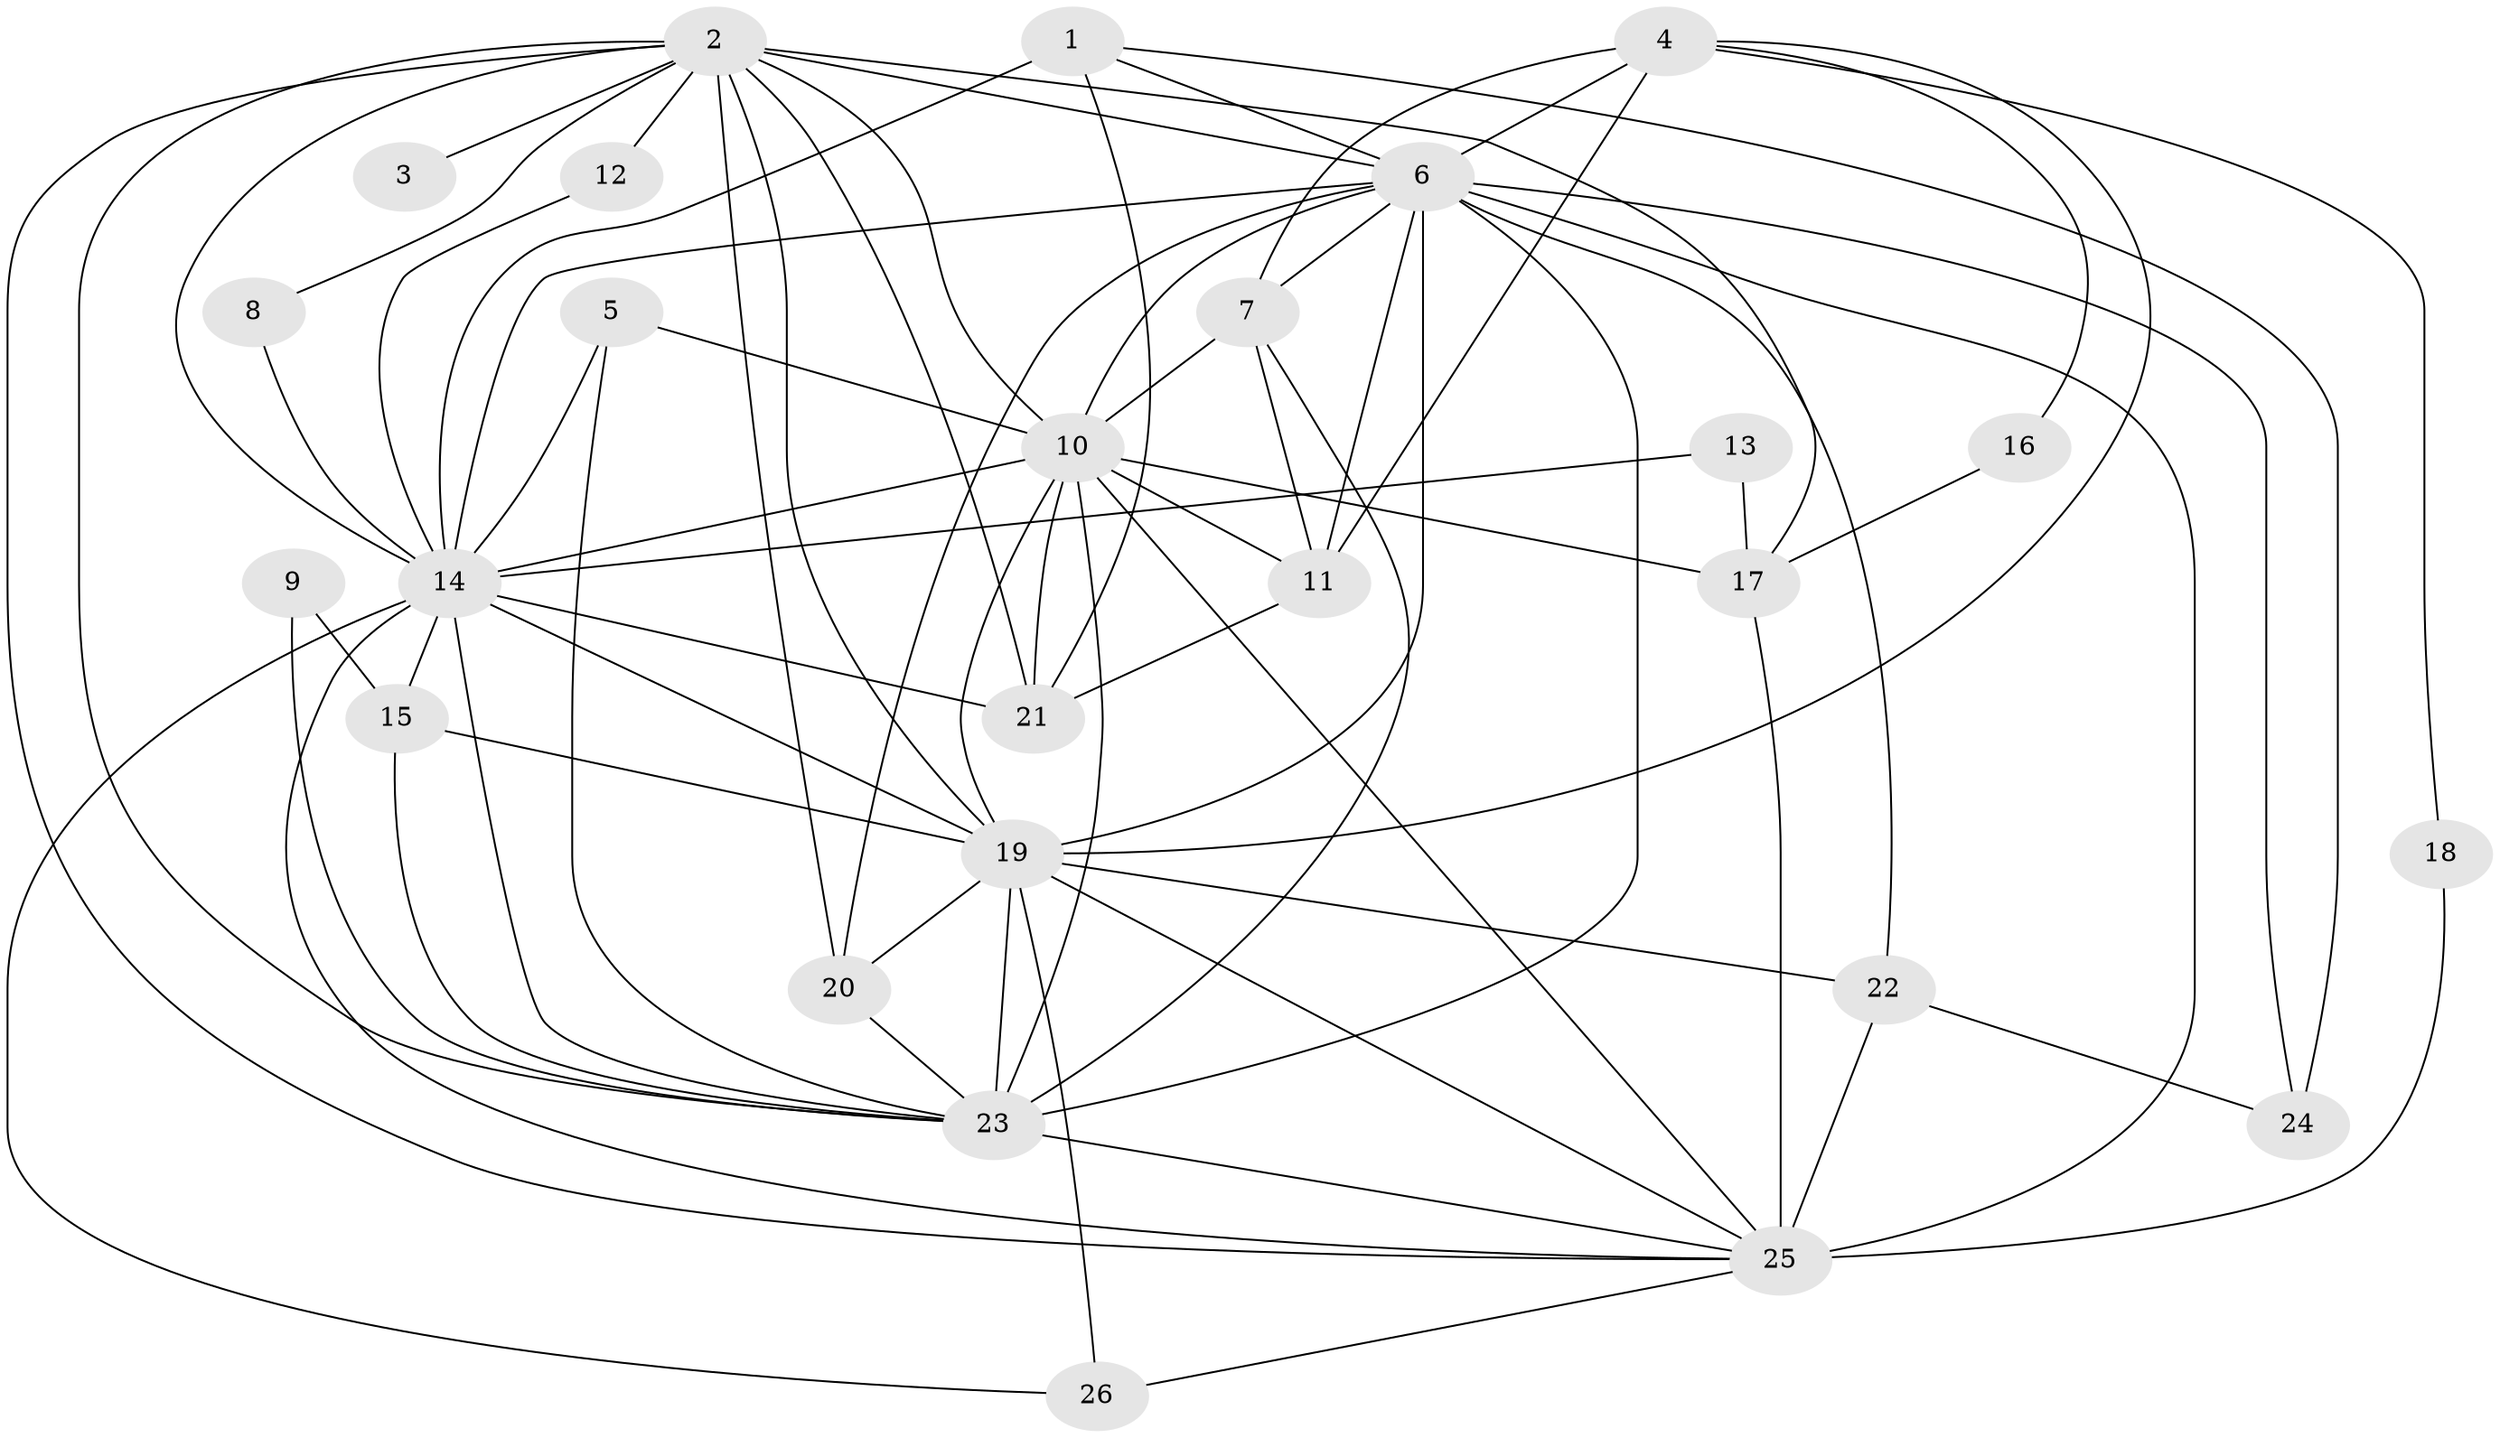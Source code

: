 // original degree distribution, {16: 0.023255813953488372, 23: 0.011627906976744186, 19: 0.011627906976744186, 17: 0.03488372093023256, 25: 0.011627906976744186, 22: 0.011627906976744186, 21: 0.011627906976744186, 3: 0.22093023255813954, 2: 0.5348837209302325, 8: 0.011627906976744186, 5: 0.023255813953488372, 4: 0.08139534883720931, 6: 0.011627906976744186}
// Generated by graph-tools (version 1.1) at 2025/36/03/04/25 23:36:20]
// undirected, 26 vertices, 73 edges
graph export_dot {
  node [color=gray90,style=filled];
  1;
  2;
  3;
  4;
  5;
  6;
  7;
  8;
  9;
  10;
  11;
  12;
  13;
  14;
  15;
  16;
  17;
  18;
  19;
  20;
  21;
  22;
  23;
  24;
  25;
  26;
  1 -- 6 [weight=1.0];
  1 -- 14 [weight=2.0];
  1 -- 21 [weight=1.0];
  1 -- 24 [weight=1.0];
  2 -- 3 [weight=1.0];
  2 -- 6 [weight=4.0];
  2 -- 8 [weight=1.0];
  2 -- 10 [weight=1.0];
  2 -- 12 [weight=1.0];
  2 -- 14 [weight=3.0];
  2 -- 17 [weight=1.0];
  2 -- 19 [weight=1.0];
  2 -- 20 [weight=2.0];
  2 -- 21 [weight=1.0];
  2 -- 23 [weight=2.0];
  2 -- 25 [weight=1.0];
  4 -- 6 [weight=3.0];
  4 -- 7 [weight=1.0];
  4 -- 11 [weight=1.0];
  4 -- 16 [weight=1.0];
  4 -- 18 [weight=1.0];
  4 -- 19 [weight=1.0];
  5 -- 10 [weight=1.0];
  5 -- 14 [weight=1.0];
  5 -- 23 [weight=1.0];
  6 -- 7 [weight=1.0];
  6 -- 10 [weight=4.0];
  6 -- 11 [weight=1.0];
  6 -- 14 [weight=3.0];
  6 -- 19 [weight=6.0];
  6 -- 20 [weight=1.0];
  6 -- 22 [weight=1.0];
  6 -- 23 [weight=9.0];
  6 -- 24 [weight=1.0];
  6 -- 25 [weight=6.0];
  7 -- 10 [weight=1.0];
  7 -- 11 [weight=1.0];
  7 -- 23 [weight=1.0];
  8 -- 14 [weight=1.0];
  9 -- 15 [weight=1.0];
  9 -- 23 [weight=2.0];
  10 -- 11 [weight=1.0];
  10 -- 14 [weight=1.0];
  10 -- 17 [weight=1.0];
  10 -- 19 [weight=1.0];
  10 -- 21 [weight=1.0];
  10 -- 23 [weight=4.0];
  10 -- 25 [weight=1.0];
  11 -- 21 [weight=1.0];
  12 -- 14 [weight=1.0];
  13 -- 14 [weight=1.0];
  13 -- 17 [weight=1.0];
  14 -- 15 [weight=2.0];
  14 -- 19 [weight=2.0];
  14 -- 21 [weight=1.0];
  14 -- 23 [weight=3.0];
  14 -- 25 [weight=1.0];
  14 -- 26 [weight=2.0];
  15 -- 19 [weight=1.0];
  15 -- 23 [weight=1.0];
  16 -- 17 [weight=1.0];
  17 -- 25 [weight=1.0];
  18 -- 25 [weight=1.0];
  19 -- 20 [weight=1.0];
  19 -- 22 [weight=2.0];
  19 -- 23 [weight=6.0];
  19 -- 25 [weight=1.0];
  19 -- 26 [weight=2.0];
  20 -- 23 [weight=2.0];
  22 -- 24 [weight=1.0];
  22 -- 25 [weight=1.0];
  23 -- 25 [weight=3.0];
  25 -- 26 [weight=1.0];
}
